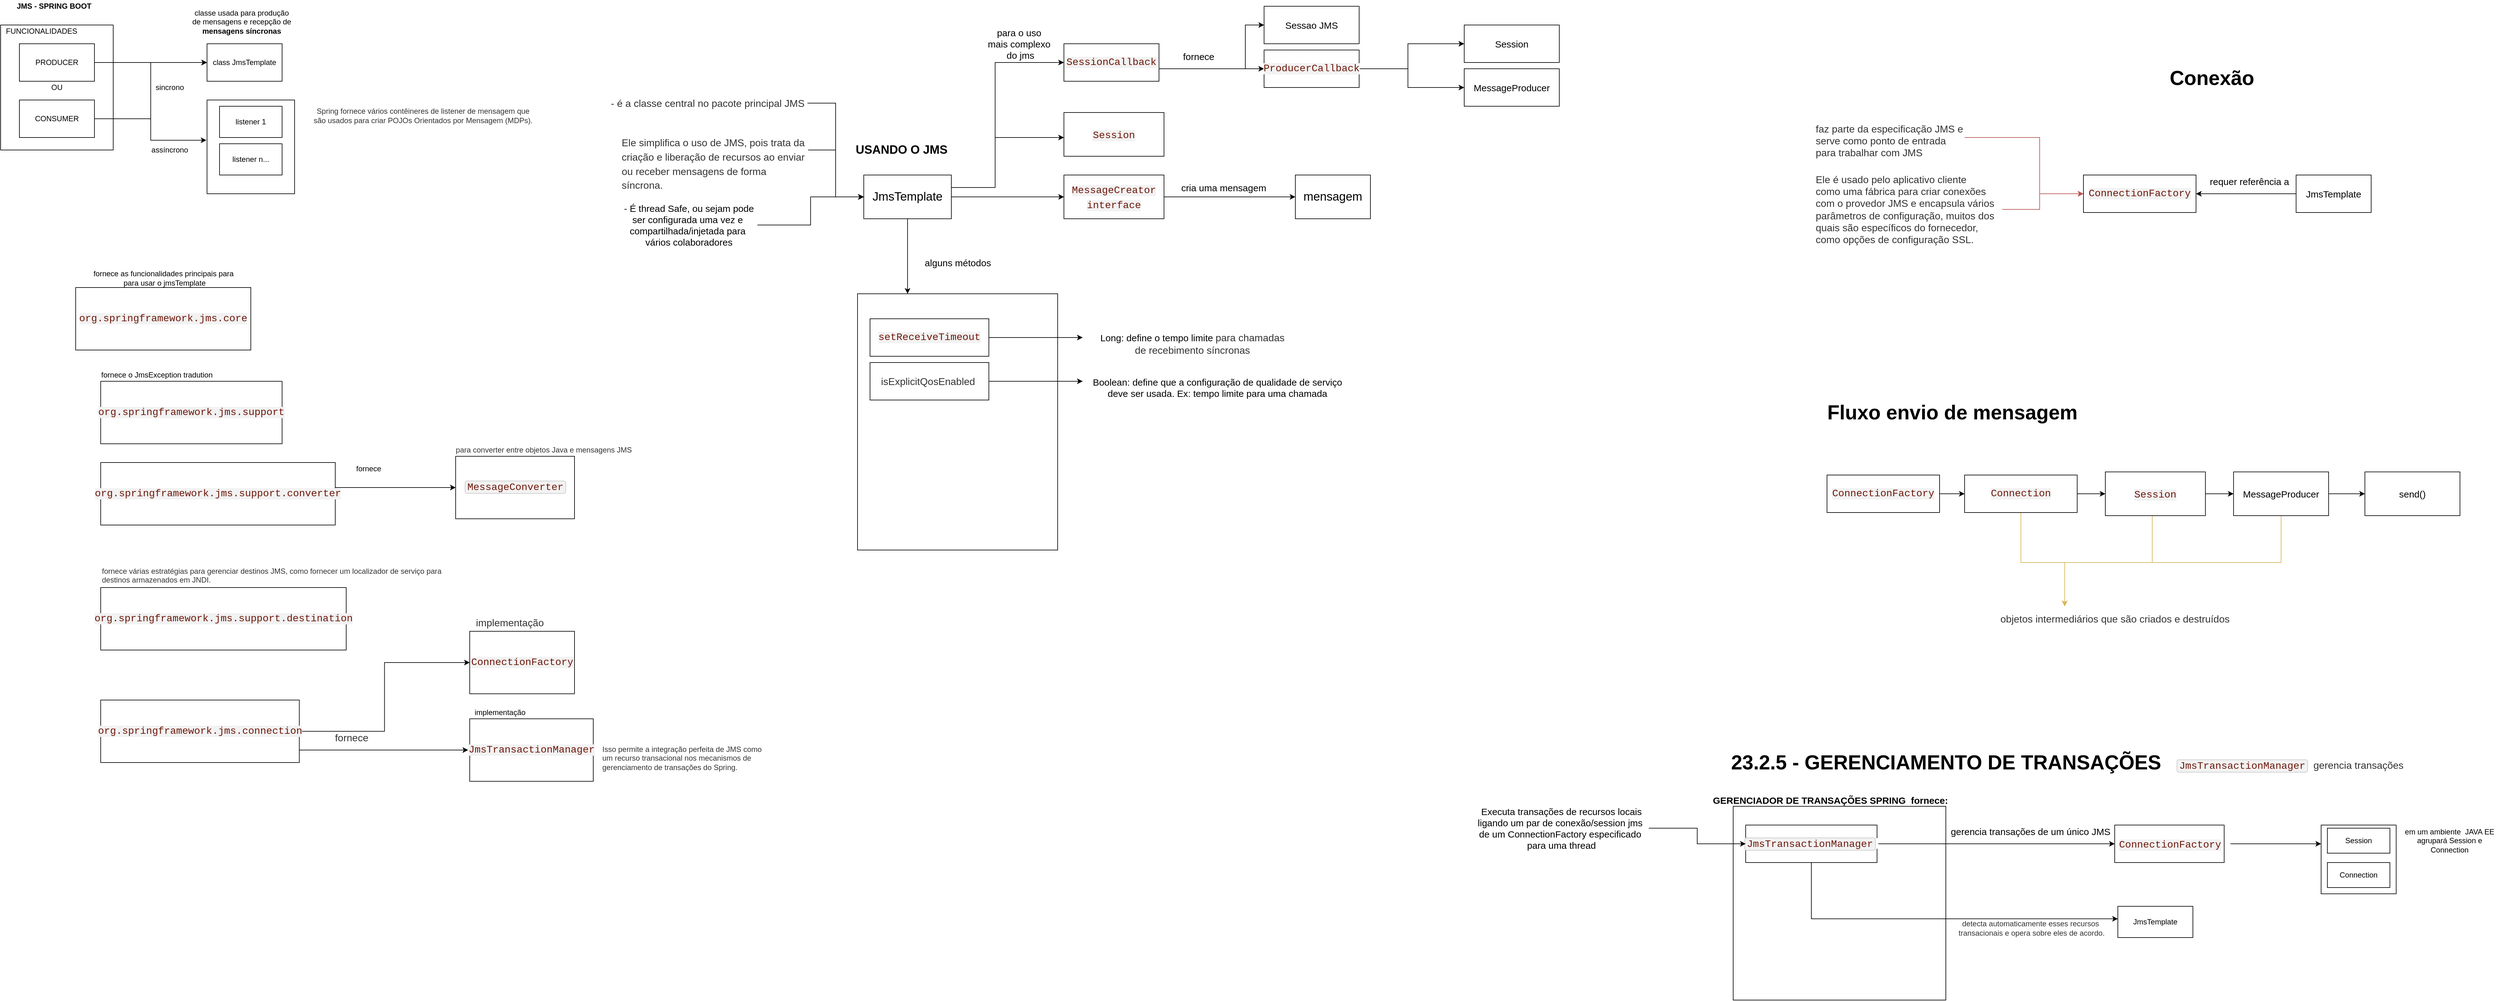 <mxfile version="14.9.3" type="google"><diagram id="d46RaBO5WJgE4oz_n4yq" name="Page-1"><mxGraphModel dx="1240" dy="657" grid="1" gridSize="10" guides="1" tooltips="1" connect="1" arrows="1" fold="1" page="1" pageScale="1" pageWidth="827" pageHeight="1169" math="0" shadow="0"><root><mxCell id="0"/><mxCell id="1" parent="0"/><mxCell id="IF6dj9OM4kHiJC1N4fz7-4" value="OU" style="rounded=0;whiteSpace=wrap;html=1;" parent="1" vertex="1"><mxGeometry x="100" y="130" width="180" height="200" as="geometry"/></mxCell><mxCell id="IF6dj9OM4kHiJC1N4fz7-9" style="edgeStyle=orthogonalEdgeStyle;rounded=0;orthogonalLoop=1;jettySize=auto;html=1;entryX=0;entryY=0.5;entryDx=0;entryDy=0;" parent="1" source="IF6dj9OM4kHiJC1N4fz7-1" target="IF6dj9OM4kHiJC1N4fz7-8" edge="1"><mxGeometry relative="1" as="geometry"><mxPoint x="350" y="190" as="targetPoint"/></mxGeometry></mxCell><mxCell id="IF6dj9OM4kHiJC1N4fz7-1" value="PRODUCER" style="rounded=0;whiteSpace=wrap;html=1;" parent="1" vertex="1"><mxGeometry x="130" y="160" width="120" height="60" as="geometry"/></mxCell><mxCell id="IF6dj9OM4kHiJC1N4fz7-2" value="JMS - SPRING BOOT" style="text;html=1;align=center;verticalAlign=middle;resizable=0;points=[];autosize=1;strokeColor=none;fontStyle=1" parent="1" vertex="1"><mxGeometry x="120" y="90" width="130" height="20" as="geometry"/></mxCell><mxCell id="IF6dj9OM4kHiJC1N4fz7-11" style="edgeStyle=orthogonalEdgeStyle;rounded=0;orthogonalLoop=1;jettySize=auto;html=1;" parent="1" source="IF6dj9OM4kHiJC1N4fz7-3" target="IF6dj9OM4kHiJC1N4fz7-8" edge="1"><mxGeometry relative="1" as="geometry"><Array as="points"><mxPoint x="340" y="280"/><mxPoint x="340" y="190"/></Array></mxGeometry></mxCell><mxCell id="IF6dj9OM4kHiJC1N4fz7-13" style="edgeStyle=orthogonalEdgeStyle;rounded=0;orthogonalLoop=1;jettySize=auto;html=1;entryX=-0.007;entryY=0.429;entryDx=0;entryDy=0;entryPerimeter=0;" parent="1" source="IF6dj9OM4kHiJC1N4fz7-3" target="IF6dj9OM4kHiJC1N4fz7-15" edge="1"><mxGeometry relative="1" as="geometry"><mxPoint x="460" y="310" as="targetPoint"/></mxGeometry></mxCell><mxCell id="IF6dj9OM4kHiJC1N4fz7-3" value="CONSUMER" style="rounded=0;whiteSpace=wrap;html=1;" parent="1" vertex="1"><mxGeometry x="130" y="250" width="120" height="60" as="geometry"/></mxCell><mxCell id="IF6dj9OM4kHiJC1N4fz7-5" value="FUNCIONALIDADES" style="text;html=1;align=center;verticalAlign=middle;resizable=0;points=[];autosize=1;strokeColor=none;" parent="1" vertex="1"><mxGeometry x="100" y="130" width="130" height="20" as="geometry"/></mxCell><mxCell id="IF6dj9OM4kHiJC1N4fz7-8" value="class JmsTemplate" style="rounded=0;whiteSpace=wrap;html=1;" parent="1" vertex="1"><mxGeometry x="430" y="160" width="120" height="60" as="geometry"/></mxCell><mxCell id="IF6dj9OM4kHiJC1N4fz7-10" value="classe usada para produção&lt;br&gt;de mensagens e recepção de&lt;br&gt;&lt;b&gt;mensagens síncronas&lt;/b&gt;" style="text;html=1;align=center;verticalAlign=middle;resizable=0;points=[];autosize=1;strokeColor=none;" parent="1" vertex="1"><mxGeometry x="400" y="100" width="170" height="50" as="geometry"/></mxCell><mxCell id="IF6dj9OM4kHiJC1N4fz7-12" value="sincrono" style="text;html=1;align=center;verticalAlign=middle;resizable=0;points=[];autosize=1;strokeColor=none;" parent="1" vertex="1"><mxGeometry x="340" y="220" width="60" height="20" as="geometry"/></mxCell><mxCell id="IF6dj9OM4kHiJC1N4fz7-14" value="assíncrono" style="text;html=1;align=center;verticalAlign=middle;resizable=0;points=[];autosize=1;strokeColor=none;" parent="1" vertex="1"><mxGeometry x="335" y="320" width="70" height="20" as="geometry"/></mxCell><mxCell id="IF6dj9OM4kHiJC1N4fz7-15" value="" style="rounded=0;whiteSpace=wrap;html=1;" parent="1" vertex="1"><mxGeometry x="430" y="250" width="140" height="150" as="geometry"/></mxCell><mxCell id="IF6dj9OM4kHiJC1N4fz7-16" value="&lt;span style=&quot;color: rgb(51 , 51 , 51) ; font-family: &amp;#34;helvetica&amp;#34; , &amp;#34;arial&amp;#34; , &amp;#34;freesans&amp;#34; , &amp;#34;clean&amp;#34; , sans-serif ; text-align: left ; background-color: rgb(255 , 255 , 255)&quot;&gt;&lt;font style=&quot;font-size: 12px&quot;&gt;Spring fornece vários contêineres de listener de mensagem que &lt;br&gt;são usados ​​para criar POJOs Orientados por Mensagem (MDPs).&lt;/font&gt;&lt;/span&gt;" style="text;html=1;align=center;verticalAlign=middle;resizable=0;points=[];autosize=1;strokeColor=none;" parent="1" vertex="1"><mxGeometry x="590" y="260" width="370" height="30" as="geometry"/></mxCell><mxCell id="IF6dj9OM4kHiJC1N4fz7-17" value="listener 1" style="rounded=0;whiteSpace=wrap;html=1;" parent="1" vertex="1"><mxGeometry x="450" y="260" width="100" height="50" as="geometry"/></mxCell><mxCell id="IF6dj9OM4kHiJC1N4fz7-18" value="listener n..." style="rounded=0;whiteSpace=wrap;html=1;" parent="1" vertex="1"><mxGeometry x="450" y="320" width="100" height="50" as="geometry"/></mxCell><mxCell id="IF6dj9OM4kHiJC1N4fz7-19" value="&lt;span style=&quot;color: rgb(109 , 24 , 11) ; font-family: &amp;#34;consolas&amp;#34; , &amp;#34;liberation mono&amp;#34; , &amp;#34;courier&amp;#34; , monospace ; font-size: 16px ; text-align: left ; background-color: rgb(242 , 242 , 242)&quot;&gt;org.springframework.jms.core&lt;/span&gt;" style="rounded=0;whiteSpace=wrap;html=1;" parent="1" vertex="1"><mxGeometry x="220" y="550" width="280" height="100" as="geometry"/></mxCell><mxCell id="IF6dj9OM4kHiJC1N4fz7-20" value="fornece as funcionalidades principais para&lt;br&gt;&amp;nbsp;para usar o jmsTemplate" style="text;html=1;align=center;verticalAlign=middle;resizable=0;points=[];autosize=1;strokeColor=none;" parent="1" vertex="1"><mxGeometry x="240" y="520" width="240" height="30" as="geometry"/></mxCell><mxCell id="IF6dj9OM4kHiJC1N4fz7-24" value="&lt;span style=&quot;color: rgb(109 , 24 , 11) ; font-family: &amp;#34;consolas&amp;#34; , &amp;#34;liberation mono&amp;#34; , &amp;#34;courier&amp;#34; , monospace ; font-size: 16px ; text-align: left ; background-color: rgb(242 , 242 , 242)&quot;&gt;org.springframework.jms.support&lt;/span&gt;" style="rounded=0;whiteSpace=wrap;html=1;" parent="1" vertex="1"><mxGeometry x="260" y="700" width="290" height="100" as="geometry"/></mxCell><mxCell id="IF6dj9OM4kHiJC1N4fz7-26" value="fornece o JmsException tradution" style="text;html=1;align=right;verticalAlign=middle;resizable=0;points=[];autosize=1;strokeColor=none;" parent="1" vertex="1"><mxGeometry x="250" y="680" width="190" height="20" as="geometry"/></mxCell><mxCell id="IF6dj9OM4kHiJC1N4fz7-29" style="edgeStyle=orthogonalEdgeStyle;rounded=0;orthogonalLoop=1;jettySize=auto;html=1;" parent="1" source="IF6dj9OM4kHiJC1N4fz7-28" edge="1"><mxGeometry relative="1" as="geometry"><mxPoint x="827.5" y="870" as="targetPoint"/><Array as="points"><mxPoint x="817.5" y="870"/></Array></mxGeometry></mxCell><mxCell id="IF6dj9OM4kHiJC1N4fz7-28" value="&lt;span style=&quot;color: rgb(109 , 24 , 11) ; font-family: &amp;#34;consolas&amp;#34; , &amp;#34;liberation mono&amp;#34; , &amp;#34;courier&amp;#34; , monospace ; font-size: 16px ; text-align: left ; background-color: rgb(242 , 242 , 242)&quot;&gt;org.springframework.jms.support.converter&lt;/span&gt;" style="rounded=0;whiteSpace=wrap;html=1;" parent="1" vertex="1"><mxGeometry x="260" y="830" width="375" height="100" as="geometry"/></mxCell><mxCell id="IF6dj9OM4kHiJC1N4fz7-30" value="fornece" style="text;html=1;align=center;verticalAlign=middle;resizable=0;points=[];autosize=1;strokeColor=none;" parent="1" vertex="1"><mxGeometry x="657.5" y="830" width="60" height="20" as="geometry"/></mxCell><mxCell id="IF6dj9OM4kHiJC1N4fz7-31" value="&lt;code class=&quot;interfacename&quot; style=&quot;font-size: medium ; font-family: &amp;#34;consolas&amp;#34; , &amp;#34;liberation mono&amp;#34; , &amp;#34;courier&amp;#34; , monospace ; color: rgb(109 , 24 , 11) ; background-color: rgb(242 , 242 , 242) ; border: 1px solid rgb(204 , 204 , 204) ; border-radius: 4px ; padding: 1px 3px 0px ; text-shadow: none ; text-align: left&quot;&gt;MessageConverter&lt;/code&gt;" style="rounded=0;whiteSpace=wrap;html=1;" parent="1" vertex="1"><mxGeometry x="827.5" y="820" width="190" height="100" as="geometry"/></mxCell><mxCell id="IF6dj9OM4kHiJC1N4fz7-32" value="&lt;span style=&quot;color: rgb(51 , 51 , 51) ; font-family: &amp;#34;helvetica&amp;#34; , &amp;#34;arial&amp;#34; , &amp;#34;freesans&amp;#34; , &amp;#34;clean&amp;#34; , sans-serif ; text-align: left ; background-color: rgb(255 , 255 , 255)&quot;&gt;&lt;font style=&quot;font-size: 12px&quot;&gt;para converter entre objetos Java e mensagens JMS&lt;/font&gt;&lt;/span&gt;" style="text;html=1;align=center;verticalAlign=middle;resizable=0;points=[];autosize=1;strokeColor=none;" parent="1" vertex="1"><mxGeometry x="817.5" y="800" width="300" height="20" as="geometry"/></mxCell><mxCell id="IF6dj9OM4kHiJC1N4fz7-33" value="&lt;span style=&quot;color: rgb(109 , 24 , 11) ; font-family: &amp;#34;consolas&amp;#34; , &amp;#34;liberation mono&amp;#34; , &amp;#34;courier&amp;#34; , monospace ; font-size: 16px ; text-align: left ; background-color: rgb(242 , 242 , 242)&quot;&gt;org.springframework.jms.support.destination&lt;/span&gt;" style="rounded=0;whiteSpace=wrap;html=1;" parent="1" vertex="1"><mxGeometry x="260" y="1030" width="392.5" height="100" as="geometry"/></mxCell><mxCell id="IF6dj9OM4kHiJC1N4fz7-34" value="&lt;span style=&quot;color: rgb(51, 51, 51); font-family: helvetica, arial, freesans, clean, sans-serif; font-size: 12px; font-style: normal; font-weight: 400; letter-spacing: normal; text-align: left; text-indent: 0px; text-transform: none; word-spacing: 0px; background-color: rgb(255, 255, 255); display: inline; float: none;&quot;&gt;fornece várias estratégias para gerenciar destinos JMS, como fornecer um localizador de serviço para destinos armazenados em JNDI.&lt;/span&gt;" style="text;whiteSpace=wrap;html=1;fontSize=12;" parent="1" vertex="1"><mxGeometry x="260" y="990" width="550" height="50" as="geometry"/></mxCell><mxCell id="IF6dj9OM4kHiJC1N4fz7-37" style="edgeStyle=orthogonalEdgeStyle;rounded=0;orthogonalLoop=1;jettySize=auto;html=1;fontSize=12;entryX=0;entryY=0.5;entryDx=0;entryDy=0;" parent="1" source="IF6dj9OM4kHiJC1N4fz7-36" target="IF6dj9OM4kHiJC1N4fz7-38" edge="1"><mxGeometry relative="1" as="geometry"><mxPoint x="727.5" y="1260" as="targetPoint"/></mxGeometry></mxCell><mxCell id="IF6dj9OM4kHiJC1N4fz7-41" style="edgeStyle=orthogonalEdgeStyle;rounded=0;orthogonalLoop=1;jettySize=auto;html=1;fontSize=12;" parent="1" source="IF6dj9OM4kHiJC1N4fz7-36" edge="1"><mxGeometry relative="1" as="geometry"><mxPoint x="847.5" y="1290" as="targetPoint"/><Array as="points"><mxPoint x="817.5" y="1290"/></Array></mxGeometry></mxCell><mxCell id="IF6dj9OM4kHiJC1N4fz7-36" value="&lt;span style=&quot;color: rgb(109 , 24 , 11) ; font-family: &amp;#34;consolas&amp;#34; , &amp;#34;liberation mono&amp;#34; , &amp;#34;courier&amp;#34; , monospace ; font-size: 16px ; text-align: left ; background-color: rgb(242 , 242 , 242)&quot;&gt;org.springframework.jms.connection&lt;/span&gt;" style="rounded=0;whiteSpace=wrap;html=1;" parent="1" vertex="1"><mxGeometry x="260" y="1210" width="317.5" height="100" as="geometry"/></mxCell><mxCell id="IF6dj9OM4kHiJC1N4fz7-38" value="&lt;span style=&quot;color: rgb(109 , 24 , 11) ; font-family: &amp;#34;consolas&amp;#34; , &amp;#34;liberation mono&amp;#34; , &amp;#34;courier&amp;#34; , monospace ; font-size: 16px ; text-align: left ; background-color: rgb(242 , 242 , 242)&quot;&gt;ConnectionFactory&lt;/span&gt;" style="rounded=0;whiteSpace=wrap;html=1;" parent="1" vertex="1"><mxGeometry x="850" y="1100" width="167.5" height="100" as="geometry"/></mxCell><mxCell id="IF6dj9OM4kHiJC1N4fz7-39" value="&lt;span style=&quot;color: rgb(51 , 51 , 51) ; font-family: &amp;#34;helvetica&amp;#34; , &amp;#34;arial&amp;#34; , &amp;#34;freesans&amp;#34; , &amp;#34;clean&amp;#34; , sans-serif ; font-size: medium ; text-align: left ; background-color: rgb(255 , 255 , 255)&quot;&gt;fornece&amp;nbsp;&lt;/span&gt;" style="text;html=1;align=center;verticalAlign=middle;resizable=0;points=[];autosize=1;strokeColor=none;fontSize=12;" parent="1" vertex="1"><mxGeometry x="627.5" y="1260" width="70" height="20" as="geometry"/></mxCell><mxCell id="IF6dj9OM4kHiJC1N4fz7-40" value="&lt;span style=&quot;color: rgb(51, 51, 51); font-family: helvetica, arial, freesans, clean, sans-serif; font-size: medium; font-style: normal; font-weight: 400; letter-spacing: normal; text-align: left; text-indent: 0px; text-transform: none; word-spacing: 0px; background-color: rgb(255, 255, 255); display: inline; float: none;&quot;&gt;implementação&amp;nbsp;&lt;/span&gt;" style="text;whiteSpace=wrap;html=1;fontSize=12;" parent="1" vertex="1"><mxGeometry x="857.5" y="1070" width="140" height="30" as="geometry"/></mxCell><mxCell id="IF6dj9OM4kHiJC1N4fz7-42" value="&lt;span style=&quot;color: rgb(109 , 24 , 11) ; font-family: &amp;#34;consolas&amp;#34; , &amp;#34;liberation mono&amp;#34; , &amp;#34;courier&amp;#34; , monospace ; font-size: 16px ; text-align: left ; background-color: rgb(242 , 242 , 242)&quot;&gt;JmsTransactionManager&lt;/span&gt;" style="rounded=0;whiteSpace=wrap;html=1;" parent="1" vertex="1"><mxGeometry x="850" y="1240" width="197.5" height="100" as="geometry"/></mxCell><mxCell id="IF6dj9OM4kHiJC1N4fz7-43" value="implementação" style="text;html=1;align=center;verticalAlign=middle;resizable=0;points=[];autosize=1;strokeColor=none;fontSize=12;" parent="1" vertex="1"><mxGeometry x="847.5" y="1220" width="100" height="20" as="geometry"/></mxCell><mxCell id="IF6dj9OM4kHiJC1N4fz7-44" value="&lt;span style=&quot;color: rgb(51 , 51 , 51) ; font-family: &amp;#34;helvetica&amp;#34; , &amp;#34;arial&amp;#34; , &amp;#34;freesans&amp;#34; , &amp;#34;clean&amp;#34; , sans-serif ; font-size: 12px ; font-style: normal ; font-weight: 400 ; letter-spacing: normal ; text-align: left ; text-indent: 0px ; text-transform: none ; word-spacing: 0px ; background-color: rgb(255 , 255 , 255) ; display: inline ; float: none&quot;&gt;Isso permite a integração perfeita de JMS como &lt;br&gt;um recurso transacional nos mecanismos de &lt;br&gt;gerenciamento de transações do Spring.&lt;/span&gt;" style="text;whiteSpace=wrap;html=1;fontSize=12;" parent="1" vertex="1"><mxGeometry x="1060" y="1275" width="550" height="50" as="geometry"/></mxCell><mxCell id="IF6dj9OM4kHiJC1N4fz7-45" value="&lt;b style=&quot;font-size: 19px;&quot;&gt;USANDO O JMS&lt;/b&gt;" style="text;html=1;align=center;verticalAlign=middle;resizable=0;points=[];autosize=1;strokeColor=none;fontSize=19;" parent="1" vertex="1"><mxGeometry x="1460" y="315" width="160" height="30" as="geometry"/></mxCell><mxCell id="IF6dj9OM4kHiJC1N4fz7-49" style="edgeStyle=orthogonalEdgeStyle;rounded=0;orthogonalLoop=1;jettySize=auto;html=1;fontSize=19;" parent="1" source="IF6dj9OM4kHiJC1N4fz7-46" target="IF6dj9OM4kHiJC1N4fz7-50" edge="1"><mxGeometry relative="1" as="geometry"><mxPoint x="1770" y="405" as="targetPoint"/></mxGeometry></mxCell><mxCell id="IF6dj9OM4kHiJC1N4fz7-53" style="edgeStyle=orthogonalEdgeStyle;rounded=0;orthogonalLoop=1;jettySize=auto;html=1;fontSize=19;" parent="1" source="IF6dj9OM4kHiJC1N4fz7-46" target="IF6dj9OM4kHiJC1N4fz7-58" edge="1"><mxGeometry relative="1" as="geometry"><mxPoint x="1780" y="330" as="targetPoint"/><Array as="points"><mxPoint x="1690" y="390"/><mxPoint x="1690" y="310"/></Array></mxGeometry></mxCell><mxCell id="IF6dj9OM4kHiJC1N4fz7-59" style="edgeStyle=orthogonalEdgeStyle;rounded=0;orthogonalLoop=1;jettySize=auto;html=1;fontSize=15;" parent="1" source="IF6dj9OM4kHiJC1N4fz7-46" target="IF6dj9OM4kHiJC1N4fz7-63" edge="1"><mxGeometry relative="1" as="geometry"><mxPoint x="1810" y="155" as="targetPoint"/><Array as="points"><mxPoint x="1690" y="390"/><mxPoint x="1690" y="190"/></Array></mxGeometry></mxCell><mxCell id="IF6dj9OM4kHiJC1N4fz7-76" style="edgeStyle=orthogonalEdgeStyle;rounded=0;orthogonalLoop=1;jettySize=auto;html=1;fontSize=15;" parent="1" source="IF6dj9OM4kHiJC1N4fz7-46" edge="1"><mxGeometry relative="1" as="geometry"><mxPoint x="1550" y="560" as="targetPoint"/></mxGeometry></mxCell><mxCell id="IF6dj9OM4kHiJC1N4fz7-46" value="JmsTemplate" style="rounded=0;whiteSpace=wrap;html=1;fontSize=19;align=center;" parent="1" vertex="1"><mxGeometry x="1480" y="370" width="140" height="70" as="geometry"/></mxCell><mxCell id="IF6dj9OM4kHiJC1N4fz7-89" style="edgeStyle=orthogonalEdgeStyle;rounded=0;orthogonalLoop=1;jettySize=auto;html=1;entryX=0;entryY=0.5;entryDx=0;entryDy=0;fontSize=15;" parent="1" source="IF6dj9OM4kHiJC1N4fz7-47" target="IF6dj9OM4kHiJC1N4fz7-46" edge="1"><mxGeometry relative="1" as="geometry"/></mxCell><mxCell id="IF6dj9OM4kHiJC1N4fz7-47" value="&lt;span style=&quot;color: rgb(51 , 51 , 51) ; font-family: &amp;#34;helvetica&amp;#34; , &amp;#34;arial&amp;#34; , &amp;#34;freesans&amp;#34; , &amp;#34;clean&amp;#34; , sans-serif ; font-size: medium ; text-align: left ; background-color: rgb(255 , 255 , 255)&quot;&gt;- é a classe central no pacote principal JMS&lt;/span&gt;" style="text;html=1;align=center;verticalAlign=middle;resizable=0;points=[];autosize=1;strokeColor=none;fontSize=19;" parent="1" vertex="1"><mxGeometry x="1070" y="240" width="320" height="30" as="geometry"/></mxCell><mxCell id="IF6dj9OM4kHiJC1N4fz7-88" style="edgeStyle=orthogonalEdgeStyle;rounded=0;orthogonalLoop=1;jettySize=auto;html=1;fontSize=15;" parent="1" source="IF6dj9OM4kHiJC1N4fz7-48" edge="1"><mxGeometry relative="1" as="geometry"><mxPoint x="1480" y="405" as="targetPoint"/><Array as="points"><mxPoint x="1435" y="330"/><mxPoint x="1435" y="405"/><mxPoint x="1480" y="405"/></Array></mxGeometry></mxCell><mxCell id="IF6dj9OM4kHiJC1N4fz7-48" value="&lt;span style=&quot;color: rgb(51 , 51 , 51) ; font-family: &amp;#34;helvetica&amp;#34; , &amp;#34;arial&amp;#34; , &amp;#34;freesans&amp;#34; , &amp;#34;clean&amp;#34; , sans-serif ; font-size: medium ; font-style: normal ; font-weight: 400 ; letter-spacing: normal ; text-align: left ; text-indent: 0px ; text-transform: none ; word-spacing: 0px ; background-color: rgb(255 , 255 , 255) ; display: inline ; float: none&quot;&gt;Ele simplifica o uso de JMS, pois trata da &lt;br&gt;criação e liberação de recursos ao enviar &lt;br&gt;ou receber mensagens de forma síncrona.&lt;/span&gt;" style="text;whiteSpace=wrap;html=1;fontSize=19;" parent="1" vertex="1"><mxGeometry x="1091" y="300" width="300" height="60" as="geometry"/></mxCell><mxCell id="IF6dj9OM4kHiJC1N4fz7-51" style="edgeStyle=orthogonalEdgeStyle;rounded=0;orthogonalLoop=1;jettySize=auto;html=1;fontSize=19;" parent="1" source="IF6dj9OM4kHiJC1N4fz7-50" edge="1"><mxGeometry relative="1" as="geometry"><mxPoint x="2170" y="405" as="targetPoint"/></mxGeometry></mxCell><mxCell id="IF6dj9OM4kHiJC1N4fz7-50" value="&lt;span style=&quot;color: rgb(109 , 24 , 11) ; font-family: &amp;#34;consolas&amp;#34; , &amp;#34;liberation mono&amp;#34; , &amp;#34;courier&amp;#34; , monospace ; font-size: 16px ; text-align: left ; background-color: rgb(242 , 242 , 242)&quot;&gt;MessageCreator interface&lt;/span&gt;" style="rounded=0;whiteSpace=wrap;html=1;fontSize=19;align=center;" parent="1" vertex="1"><mxGeometry x="1800" y="370" width="160" height="70" as="geometry"/></mxCell><mxCell id="IF6dj9OM4kHiJC1N4fz7-55" value="cria uma mensagem" style="text;html=1;align=center;verticalAlign=middle;resizable=0;points=[];autosize=1;strokeColor=none;fontSize=15;" parent="1" vertex="1"><mxGeometry x="1980" y="380" width="150" height="20" as="geometry"/></mxCell><mxCell id="IF6dj9OM4kHiJC1N4fz7-56" value="mensagem" style="rounded=0;whiteSpace=wrap;html=1;fontSize=19;align=center;" parent="1" vertex="1"><mxGeometry x="2170" y="370" width="120" height="70" as="geometry"/></mxCell><mxCell id="IF6dj9OM4kHiJC1N4fz7-58" value="&lt;span style=&quot;color: rgb(109 , 24 , 11) ; font-family: &amp;#34;consolas&amp;#34; , &amp;#34;liberation mono&amp;#34; , &amp;#34;courier&amp;#34; , monospace ; font-size: 16px ; text-align: left ; background-color: rgb(242 , 242 , 242)&quot;&gt;Session&lt;/span&gt;" style="rounded=0;whiteSpace=wrap;html=1;fontSize=19;align=center;" parent="1" vertex="1"><mxGeometry x="1800" y="270" width="160" height="70" as="geometry"/></mxCell><mxCell id="IF6dj9OM4kHiJC1N4fz7-65" style="edgeStyle=orthogonalEdgeStyle;rounded=0;orthogonalLoop=1;jettySize=auto;html=1;fontSize=15;" parent="1" source="IF6dj9OM4kHiJC1N4fz7-63" edge="1"><mxGeometry relative="1" as="geometry"><mxPoint x="2120" y="130" as="targetPoint"/><Array as="points"><mxPoint x="2090" y="200"/><mxPoint x="2090" y="130"/></Array></mxGeometry></mxCell><mxCell id="IF6dj9OM4kHiJC1N4fz7-68" style="edgeStyle=orthogonalEdgeStyle;rounded=0;orthogonalLoop=1;jettySize=auto;html=1;fontSize=15;entryX=0;entryY=0.5;entryDx=0;entryDy=0;" parent="1" source="IF6dj9OM4kHiJC1N4fz7-63" target="IF6dj9OM4kHiJC1N4fz7-69" edge="1"><mxGeometry relative="1" as="geometry"><mxPoint x="2110" y="200" as="targetPoint"/><Array as="points"><mxPoint x="1980" y="200"/><mxPoint x="1980" y="200"/></Array></mxGeometry></mxCell><mxCell id="IF6dj9OM4kHiJC1N4fz7-63" value="&lt;span style=&quot;color: rgb(109 , 24 , 11) ; font-family: &amp;#34;consolas&amp;#34; , &amp;#34;liberation mono&amp;#34; , &amp;#34;courier&amp;#34; , monospace ; font-size: 16px ; text-align: left ; background-color: rgb(242 , 242 , 242)&quot;&gt;SessionCallback&lt;/span&gt;" style="rounded=0;whiteSpace=wrap;html=1;fontSize=15;align=center;" parent="1" vertex="1"><mxGeometry x="1800" y="160" width="152" height="60" as="geometry"/></mxCell><mxCell id="IF6dj9OM4kHiJC1N4fz7-64" value="para o uso&amp;nbsp;&lt;br&gt;mais complexo&amp;nbsp;&lt;br&gt;do jms" style="text;html=1;align=center;verticalAlign=middle;resizable=0;points=[];autosize=1;strokeColor=none;fontSize=15;" parent="1" vertex="1"><mxGeometry x="1670" y="130" width="120" height="60" as="geometry"/></mxCell><mxCell id="IF6dj9OM4kHiJC1N4fz7-66" value="fornece" style="text;html=1;align=center;verticalAlign=middle;resizable=0;points=[];autosize=1;strokeColor=none;fontSize=15;" parent="1" vertex="1"><mxGeometry x="1980" y="170" width="70" height="20" as="geometry"/></mxCell><mxCell id="IF6dj9OM4kHiJC1N4fz7-67" value="Sessao JMS" style="rounded=0;whiteSpace=wrap;html=1;fontSize=15;align=center;" parent="1" vertex="1"><mxGeometry x="2120" y="100" width="152" height="60" as="geometry"/></mxCell><mxCell id="IF6dj9OM4kHiJC1N4fz7-71" style="edgeStyle=orthogonalEdgeStyle;rounded=0;orthogonalLoop=1;jettySize=auto;html=1;fontSize=15;" parent="1" source="IF6dj9OM4kHiJC1N4fz7-69" target="IF6dj9OM4kHiJC1N4fz7-73" edge="1"><mxGeometry relative="1" as="geometry"><mxPoint x="2390" y="170" as="targetPoint"/><Array as="points"><mxPoint x="2350" y="200"/><mxPoint x="2350" y="160"/></Array></mxGeometry></mxCell><mxCell id="IF6dj9OM4kHiJC1N4fz7-72" style="edgeStyle=orthogonalEdgeStyle;rounded=0;orthogonalLoop=1;jettySize=auto;html=1;fontSize=15;" parent="1" source="IF6dj9OM4kHiJC1N4fz7-69" target="IF6dj9OM4kHiJC1N4fz7-74" edge="1"><mxGeometry relative="1" as="geometry"><mxPoint x="2390" y="220" as="targetPoint"/><Array as="points"><mxPoint x="2350" y="200"/><mxPoint x="2350" y="230"/></Array></mxGeometry></mxCell><mxCell id="IF6dj9OM4kHiJC1N4fz7-69" value="&lt;span style=&quot;color: rgb(109 , 24 , 11) ; font-family: &amp;#34;consolas&amp;#34; , &amp;#34;liberation mono&amp;#34; , &amp;#34;courier&amp;#34; , monospace ; font-size: 16px ; text-align: left ; background-color: rgb(242 , 242 , 242)&quot;&gt;ProducerCallback&lt;/span&gt;" style="rounded=0;whiteSpace=wrap;html=1;fontSize=15;align=center;" parent="1" vertex="1"><mxGeometry x="2120" y="170" width="152" height="60" as="geometry"/></mxCell><mxCell id="IF6dj9OM4kHiJC1N4fz7-73" value="Session" style="rounded=0;whiteSpace=wrap;html=1;fontSize=15;align=center;" parent="1" vertex="1"><mxGeometry x="2440" y="130" width="152" height="60" as="geometry"/></mxCell><mxCell id="IF6dj9OM4kHiJC1N4fz7-74" value="MessageProducer" style="rounded=0;whiteSpace=wrap;html=1;fontSize=15;align=center;" parent="1" vertex="1"><mxGeometry x="2440" y="200" width="152" height="60" as="geometry"/></mxCell><mxCell id="IF6dj9OM4kHiJC1N4fz7-77" value="alguns métodos" style="text;html=1;align=center;verticalAlign=middle;resizable=0;points=[];autosize=1;strokeColor=none;fontSize=15;" parent="1" vertex="1"><mxGeometry x="1570" y="500" width="120" height="20" as="geometry"/></mxCell><mxCell id="IF6dj9OM4kHiJC1N4fz7-78" value="" style="rounded=0;whiteSpace=wrap;html=1;fontSize=19;align=center;" parent="1" vertex="1"><mxGeometry x="1470" y="560" width="320" height="410" as="geometry"/></mxCell><mxCell id="IF6dj9OM4kHiJC1N4fz7-80" style="edgeStyle=orthogonalEdgeStyle;rounded=0;orthogonalLoop=1;jettySize=auto;html=1;fontSize=15;" parent="1" source="IF6dj9OM4kHiJC1N4fz7-79" edge="1"><mxGeometry relative="1" as="geometry"><mxPoint x="1830" y="630" as="targetPoint"/></mxGeometry></mxCell><mxCell id="IF6dj9OM4kHiJC1N4fz7-79" value="&lt;span style=&quot;color: rgb(109 , 24 , 11) ; font-family: &amp;#34;consolas&amp;#34; , &amp;#34;liberation mono&amp;#34; , &amp;#34;courier&amp;#34; , monospace ; font-size: 16px ; text-align: left ; background-color: rgb(242 , 242 , 242)&quot;&gt;setReceiveTimeout&lt;/span&gt;" style="rounded=0;whiteSpace=wrap;html=1;fontSize=15;align=center;" parent="1" vertex="1"><mxGeometry x="1490" y="600" width="190" height="60" as="geometry"/></mxCell><mxCell id="IF6dj9OM4kHiJC1N4fz7-81" value="Long: define o tempo limite&amp;nbsp;&lt;span style=&quot;color: rgb(51 , 51 , 51) ; font-family: &amp;#34;helvetica&amp;#34; , &amp;#34;arial&amp;#34; , &amp;#34;freesans&amp;#34; , &amp;#34;clean&amp;#34; , sans-serif ; font-size: medium ; text-align: left ; background-color: rgb(255 , 255 , 255)&quot;&gt;para chamadas &lt;br&gt;de recebimento síncronas&lt;/span&gt;" style="text;html=1;align=center;verticalAlign=middle;resizable=0;points=[];autosize=1;strokeColor=none;fontSize=15;" parent="1" vertex="1"><mxGeometry x="1850" y="620" width="310" height="40" as="geometry"/></mxCell><mxCell id="IF6dj9OM4kHiJC1N4fz7-84" style="edgeStyle=orthogonalEdgeStyle;rounded=0;orthogonalLoop=1;jettySize=auto;html=1;fontSize=15;" parent="1" source="IF6dj9OM4kHiJC1N4fz7-83" edge="1"><mxGeometry relative="1" as="geometry"><mxPoint x="1830" y="700" as="targetPoint"/></mxGeometry></mxCell><mxCell id="IF6dj9OM4kHiJC1N4fz7-83" value="&lt;span class=&quot;property&quot; style=&quot;color: rgb(51 , 51 , 51) ; font-family: &amp;#34;helvetica&amp;#34; , &amp;#34;arial&amp;#34; , &amp;#34;freesans&amp;#34; , &amp;#34;clean&amp;#34; , sans-serif ; font-size: medium ; text-align: left ; background-color: rgb(255 , 255 , 255)&quot;&gt;&lt;font style=&quot;vertical-align: inherit&quot;&gt;isExplicitQosEnabled&lt;/font&gt;&lt;/span&gt;&lt;font style=&quot;color: rgb(51 , 51 , 51) ; font-family: &amp;#34;helvetica&amp;#34; , &amp;#34;arial&amp;#34; , &amp;#34;freesans&amp;#34; , &amp;#34;clean&amp;#34; , sans-serif ; font-size: medium ; text-align: left ; background-color: rgb(255 , 255 , 255) ; vertical-align: inherit&quot;&gt;&lt;font style=&quot;vertical-align: inherit&quot;&gt;&amp;nbsp;&lt;/font&gt;&lt;/font&gt;" style="rounded=0;whiteSpace=wrap;html=1;fontSize=15;align=center;" parent="1" vertex="1"><mxGeometry x="1490" y="670" width="190" height="60" as="geometry"/></mxCell><mxCell id="IF6dj9OM4kHiJC1N4fz7-85" value="Boolean: define que a configuração de qualidade de serviço&lt;br&gt;deve ser usada. Ex: tempo limite para uma chamada" style="text;html=1;align=center;verticalAlign=middle;resizable=0;points=[];autosize=1;strokeColor=none;fontSize=15;" parent="1" vertex="1"><mxGeometry x="1840" y="690" width="410" height="40" as="geometry"/></mxCell><mxCell id="IF6dj9OM4kHiJC1N4fz7-87" style="edgeStyle=orthogonalEdgeStyle;rounded=0;orthogonalLoop=1;jettySize=auto;html=1;fontSize=15;" parent="1" source="IF6dj9OM4kHiJC1N4fz7-86" target="IF6dj9OM4kHiJC1N4fz7-46" edge="1"><mxGeometry relative="1" as="geometry"/></mxCell><mxCell id="IF6dj9OM4kHiJC1N4fz7-86" value="- É thread Safe, ou sejam pode&lt;br&gt;ser configurada uma vez e&amp;nbsp;&lt;br&gt;compartilhada/injetada para&amp;nbsp;&lt;br&gt;vários colaboradores" style="text;html=1;align=center;verticalAlign=middle;resizable=0;points=[];autosize=1;strokeColor=none;fontSize=15;" parent="1" vertex="1"><mxGeometry x="1090" y="410" width="220" height="80" as="geometry"/></mxCell><mxCell id="IF6dj9OM4kHiJC1N4fz7-92" style="edgeStyle=orthogonalEdgeStyle;rounded=0;orthogonalLoop=1;jettySize=auto;html=1;fontSize=15;" parent="1" source="IF6dj9OM4kHiJC1N4fz7-90" target="IF6dj9OM4kHiJC1N4fz7-93" edge="1"><mxGeometry relative="1" as="geometry"><mxPoint x="3670" y="400" as="targetPoint"/></mxGeometry></mxCell><mxCell id="IF6dj9OM4kHiJC1N4fz7-90" value="JmsTemplate" style="rounded=0;whiteSpace=wrap;html=1;fontSize=15;align=center;" parent="1" vertex="1"><mxGeometry x="3770" y="370" width="120" height="60" as="geometry"/></mxCell><mxCell id="IF6dj9OM4kHiJC1N4fz7-91" value="&lt;font size=&quot;1&quot;&gt;&lt;b style=&quot;font-size: 32px&quot;&gt;Conexão&lt;/b&gt;&lt;/font&gt;" style="text;html=1;align=center;verticalAlign=middle;resizable=0;points=[];autosize=1;strokeColor=none;fontSize=15;" parent="1" vertex="1"><mxGeometry x="3560" y="200" width="150" height="30" as="geometry"/></mxCell><mxCell id="IF6dj9OM4kHiJC1N4fz7-93" value="&lt;span style=&quot;color: rgb(109 , 24 , 11) ; font-family: &amp;#34;consolas&amp;#34; , &amp;#34;liberation mono&amp;#34; , &amp;#34;courier&amp;#34; , monospace ; font-size: 16px ; text-align: left ; background-color: rgb(242 , 242 , 242)&quot;&gt;ConnectionFactory&lt;/span&gt;" style="rounded=0;whiteSpace=wrap;html=1;fontSize=15;align=center;" parent="1" vertex="1"><mxGeometry x="3430" y="370" width="180" height="60" as="geometry"/></mxCell><mxCell id="IF6dj9OM4kHiJC1N4fz7-94" value="requer referência a" style="text;html=1;align=center;verticalAlign=middle;resizable=0;points=[];autosize=1;strokeColor=none;fontSize=15;" parent="1" vertex="1"><mxGeometry x="3625" y="370" width="140" height="20" as="geometry"/></mxCell><mxCell id="IF6dj9OM4kHiJC1N4fz7-98" style="edgeStyle=orthogonalEdgeStyle;rounded=0;orthogonalLoop=1;jettySize=auto;html=1;fontSize=15;fontColor=#FFD966;fillColor=#f8cecc;strokeColor=#b85450;" parent="1" source="IF6dj9OM4kHiJC1N4fz7-95" target="IF6dj9OM4kHiJC1N4fz7-93" edge="1"><mxGeometry relative="1" as="geometry"><Array as="points"><mxPoint x="3360" y="310"/><mxPoint x="3360" y="400"/></Array></mxGeometry></mxCell><mxCell id="IF6dj9OM4kHiJC1N4fz7-95" value="&lt;span style=&quot;color: rgb(51 , 51 , 51) ; font-family: &amp;#34;helvetica&amp;#34; , &amp;#34;arial&amp;#34; , &amp;#34;freesans&amp;#34; , &amp;#34;clean&amp;#34; , sans-serif ; font-size: medium ; font-style: normal ; font-weight: 400 ; letter-spacing: normal ; text-align: left ; text-indent: 0px ; text-transform: none ; word-spacing: 0px ; background-color: rgb(255 , 255 , 255) ; display: inline ; float: none&quot;&gt;faz parte da especificação JMS e&lt;br&gt;serve como ponto de entrada &lt;br&gt;para trabalhar com JMS&lt;/span&gt;" style="text;whiteSpace=wrap;html=1;fontSize=15;" parent="1" vertex="1"><mxGeometry x="3000" y="280" width="240" height="60" as="geometry"/></mxCell><mxCell id="IF6dj9OM4kHiJC1N4fz7-99" style="edgeStyle=orthogonalEdgeStyle;rounded=0;orthogonalLoop=1;jettySize=auto;html=1;fontSize=15;fontColor=#FFD966;fillColor=#f8cecc;strokeColor=#b85450;" parent="1" source="IF6dj9OM4kHiJC1N4fz7-97" target="IF6dj9OM4kHiJC1N4fz7-93" edge="1"><mxGeometry relative="1" as="geometry"><Array as="points"><mxPoint x="3360" y="425"/><mxPoint x="3360" y="400"/></Array></mxGeometry></mxCell><mxCell id="IF6dj9OM4kHiJC1N4fz7-97" value="&lt;span style=&quot;color: rgb(51 , 51 , 51) ; font-family: &amp;#34;helvetica&amp;#34; , &amp;#34;arial&amp;#34; , &amp;#34;freesans&amp;#34; , &amp;#34;clean&amp;#34; , sans-serif ; font-size: medium ; background-color: rgb(255 , 255 , 255)&quot;&gt;Ele é usado pelo aplicativo cliente &lt;br&gt;como uma fábrica para criar conexões &lt;br&gt;com o provedor JMS e encapsula vários &lt;br&gt;parâmetros de configuração, muitos dos &lt;br&gt;quais são específicos do fornecedor, &lt;br&gt;como opções de configuração SSL.&lt;/span&gt;" style="text;html=1;align=left;verticalAlign=middle;resizable=0;points=[];autosize=1;strokeColor=none;fontSize=15;" parent="1" vertex="1"><mxGeometry x="3000" y="370" width="300" height="110" as="geometry"/></mxCell><mxCell id="IF6dj9OM4kHiJC1N4fz7-103" value="&lt;font size=&quot;1&quot;&gt;&lt;b style=&quot;font-size: 32px&quot;&gt;Fluxo envio de mensagem&lt;/b&gt;&lt;/font&gt;" style="text;html=1;align=center;verticalAlign=middle;resizable=0;points=[];autosize=1;strokeColor=none;fontSize=15;" parent="1" vertex="1"><mxGeometry x="3010" y="735" width="420" height="30" as="geometry"/></mxCell><mxCell id="IF6dj9OM4kHiJC1N4fz7-106" style="edgeStyle=orthogonalEdgeStyle;rounded=0;orthogonalLoop=1;jettySize=auto;html=1;entryX=0;entryY=0.5;entryDx=0;entryDy=0;fontSize=15;fontColor=#FFD966;" parent="1" source="IF6dj9OM4kHiJC1N4fz7-104" target="IF6dj9OM4kHiJC1N4fz7-105" edge="1"><mxGeometry relative="1" as="geometry"/></mxCell><mxCell id="IF6dj9OM4kHiJC1N4fz7-104" value="&lt;span style=&quot;color: rgb(109 , 24 , 11) ; font-family: &amp;#34;consolas&amp;#34; , &amp;#34;liberation mono&amp;#34; , &amp;#34;courier&amp;#34; , monospace ; font-size: 16px ; text-align: left ; background-color: rgb(242 , 242 , 242)&quot;&gt;ConnectionFactory&lt;/span&gt;" style="rounded=0;whiteSpace=wrap;html=1;fontSize=15;align=center;" parent="1" vertex="1"><mxGeometry x="3020" y="850" width="180" height="60" as="geometry"/></mxCell><mxCell id="IF6dj9OM4kHiJC1N4fz7-108" style="edgeStyle=orthogonalEdgeStyle;rounded=0;orthogonalLoop=1;jettySize=auto;html=1;entryX=0;entryY=0.5;entryDx=0;entryDy=0;fontSize=15;fontColor=#FFD966;" parent="1" source="IF6dj9OM4kHiJC1N4fz7-105" target="IF6dj9OM4kHiJC1N4fz7-107" edge="1"><mxGeometry relative="1" as="geometry"/></mxCell><mxCell id="IF6dj9OM4kHiJC1N4fz7-116" style="edgeStyle=orthogonalEdgeStyle;rounded=0;orthogonalLoop=1;jettySize=auto;html=1;fontSize=15;fontColor=#FFD966;fillColor=#fff2cc;strokeColor=#d6b656;" parent="1" source="IF6dj9OM4kHiJC1N4fz7-105" edge="1"><mxGeometry relative="1" as="geometry"><mxPoint x="3400" y="1060.0" as="targetPoint"/><Array as="points"><mxPoint x="3330" y="990"/><mxPoint x="3400" y="990"/></Array></mxGeometry></mxCell><mxCell id="IF6dj9OM4kHiJC1N4fz7-105" value="&lt;span style=&quot;color: rgb(109 , 24 , 11) ; font-family: &amp;#34;consolas&amp;#34; , &amp;#34;liberation mono&amp;#34; , &amp;#34;courier&amp;#34; , monospace ; font-size: 16px ; text-align: left ; background-color: rgb(242 , 242 , 242)&quot;&gt;Connection&lt;/span&gt;" style="rounded=0;whiteSpace=wrap;html=1;fontSize=15;align=center;" parent="1" vertex="1"><mxGeometry x="3240" y="850" width="180" height="60" as="geometry"/></mxCell><mxCell id="IF6dj9OM4kHiJC1N4fz7-109" style="edgeStyle=orthogonalEdgeStyle;rounded=0;orthogonalLoop=1;jettySize=auto;html=1;exitX=0;exitY=0.75;exitDx=0;exitDy=0;fontSize=15;fontColor=#FFD966;" parent="1" source="IF6dj9OM4kHiJC1N4fz7-107" edge="1"><mxGeometry relative="1" as="geometry"><mxPoint x="3480" y="875" as="targetPoint"/></mxGeometry></mxCell><mxCell id="IF6dj9OM4kHiJC1N4fz7-113" style="edgeStyle=orthogonalEdgeStyle;rounded=0;orthogonalLoop=1;jettySize=auto;html=1;entryX=0;entryY=0.5;entryDx=0;entryDy=0;fontSize=15;fontColor=#FFD966;" parent="1" source="IF6dj9OM4kHiJC1N4fz7-107" target="IF6dj9OM4kHiJC1N4fz7-112" edge="1"><mxGeometry relative="1" as="geometry"/></mxCell><mxCell id="IF6dj9OM4kHiJC1N4fz7-117" style="edgeStyle=orthogonalEdgeStyle;rounded=0;orthogonalLoop=1;jettySize=auto;html=1;fontSize=15;fontColor=#FFD966;fillColor=#fff2cc;strokeColor=#d6b656;" parent="1" source="IF6dj9OM4kHiJC1N4fz7-107" edge="1"><mxGeometry relative="1" as="geometry"><mxPoint x="3400" y="1060.0" as="targetPoint"/><Array as="points"><mxPoint x="3540" y="990"/><mxPoint x="3400" y="990"/></Array></mxGeometry></mxCell><mxCell id="IF6dj9OM4kHiJC1N4fz7-107" value="&lt;span style=&quot;color: rgb(109 , 24 , 11) ; font-family: &amp;#34;consolas&amp;#34; , &amp;#34;liberation mono&amp;#34; , &amp;#34;courier&amp;#34; , monospace ; font-size: 16px ; text-align: left ; background-color: rgb(242 , 242 , 242)&quot;&gt;Session&lt;/span&gt;" style="rounded=0;whiteSpace=wrap;html=1;fontSize=19;align=center;" parent="1" vertex="1"><mxGeometry x="3465" y="845" width="160" height="70" as="geometry"/></mxCell><mxCell id="IF6dj9OM4kHiJC1N4fz7-114" style="edgeStyle=orthogonalEdgeStyle;rounded=0;orthogonalLoop=1;jettySize=auto;html=1;fontSize=15;fontColor=#FFD966;" parent="1" source="IF6dj9OM4kHiJC1N4fz7-112" edge="1"><mxGeometry relative="1" as="geometry"><mxPoint x="3880" y="880" as="targetPoint"/></mxGeometry></mxCell><mxCell id="IF6dj9OM4kHiJC1N4fz7-118" style="edgeStyle=orthogonalEdgeStyle;rounded=0;orthogonalLoop=1;jettySize=auto;html=1;fontSize=15;fontColor=#FFD966;fillColor=#fff2cc;strokeColor=#d6b656;" parent="1" source="IF6dj9OM4kHiJC1N4fz7-112" edge="1"><mxGeometry relative="1" as="geometry"><mxPoint x="3400" y="1060.0" as="targetPoint"/><Array as="points"><mxPoint x="3746" y="990"/><mxPoint x="3400" y="990"/></Array></mxGeometry></mxCell><mxCell id="IF6dj9OM4kHiJC1N4fz7-112" value="&lt;span style=&quot;font-weight: normal&quot;&gt;MessageProducer&lt;/span&gt;" style="rounded=0;whiteSpace=wrap;html=1;fontSize=15;align=center;fontStyle=1" parent="1" vertex="1"><mxGeometry x="3670" y="845" width="152" height="70" as="geometry"/></mxCell><mxCell id="IF6dj9OM4kHiJC1N4fz7-115" value="&lt;span style=&quot;font-weight: normal&quot;&gt;send()&lt;/span&gt;" style="rounded=0;whiteSpace=wrap;html=1;fontSize=15;align=center;fontStyle=1" parent="1" vertex="1"><mxGeometry x="3880" y="845" width="152" height="70" as="geometry"/></mxCell><mxCell id="IF6dj9OM4kHiJC1N4fz7-119" value="&lt;span style=&quot;color: rgb(51 , 51 , 51) ; font-family: &amp;#34;helvetica&amp;#34; , &amp;#34;arial&amp;#34; , &amp;#34;freesans&amp;#34; , &amp;#34;clean&amp;#34; , sans-serif ; font-size: medium ; text-align: left ; background-color: rgb(255 , 255 , 255)&quot;&gt;objetos intermediários que são criados e destruídos&lt;/span&gt;" style="text;html=1;align=center;verticalAlign=middle;resizable=0;points=[];autosize=1;strokeColor=none;fontSize=15;fontColor=#FFD966;" parent="1" vertex="1"><mxGeometry x="3290" y="1070" width="380" height="20" as="geometry"/></mxCell><mxCell id="IF6dj9OM4kHiJC1N4fz7-120" value="&lt;br&gt;&lt;h3 class=&quot;title&quot; style=&quot;color: rgb(0 , 0 , 0) ; cursor: text ; margin: 40px 0px 10px -1em ; padding: 0px 0px 0px 1em ; font-size: 20px ; font-family: &amp;#34;helvetica&amp;#34; , &amp;#34;arial&amp;#34; , &amp;#34;freesans&amp;#34; , &amp;#34;clean&amp;#34; , sans-serif ; background-color: rgb(255 , 255 , 255)&quot;&gt;&lt;br&gt;&lt;/h3&gt;" style="text;html=1;align=center;verticalAlign=middle;resizable=0;points=[];autosize=1;strokeColor=none;fontSize=15;fontColor=#FFD966;" parent="1" vertex="1"><mxGeometry x="3000" y="1235" width="20" height="90" as="geometry"/></mxCell><mxCell id="IF6dj9OM4kHiJC1N4fz7-121" value="&lt;font size=&quot;1&quot;&gt;&lt;b style=&quot;font-size: 32px&quot;&gt;23.2.5 - GERENCIAMENTO DE TRANSAÇÕES&lt;/b&gt;&lt;/font&gt;" style="text;html=1;align=center;verticalAlign=middle;resizable=0;points=[];autosize=1;strokeColor=none;fontSize=15;" parent="1" vertex="1"><mxGeometry x="2860" y="1295" width="700" height="30" as="geometry"/></mxCell><mxCell id="IF6dj9OM4kHiJC1N4fz7-123" value="" style="rounded=0;whiteSpace=wrap;html=1;fontSize=15;fontColor=#FFD966;align=center;" parent="1" vertex="1"><mxGeometry x="2870" y="1380" width="340" height="310" as="geometry"/></mxCell><mxCell id="IF6dj9OM4kHiJC1N4fz7-125" value="&lt;font color=&quot;#000000&quot;&gt;GERENCIADOR DE TRANSAÇÕES SPRING&amp;nbsp; fornece:&lt;/font&gt;" style="text;html=1;align=center;verticalAlign=middle;resizable=0;points=[];autosize=1;strokeColor=none;fontSize=15;fontColor=#FFD966;fontStyle=1" parent="1" vertex="1"><mxGeometry x="2830" y="1360" width="390" height="20" as="geometry"/></mxCell><mxCell id="IF6dj9OM4kHiJC1N4fz7-128" style="edgeStyle=orthogonalEdgeStyle;rounded=0;orthogonalLoop=1;jettySize=auto;html=1;fontSize=15;fontColor=#FFD966;entryX=0;entryY=0.5;entryDx=0;entryDy=0;" parent="1" source="IF6dj9OM4kHiJC1N4fz7-126" target="IF6dj9OM4kHiJC1N4fz7-136" edge="1"><mxGeometry relative="1" as="geometry"><mxPoint x="3440" y="1440" as="targetPoint"/><Array as="points"/></mxGeometry></mxCell><mxCell id="IF6dj9OM4kHiJC1N4fz7-143" style="edgeStyle=orthogonalEdgeStyle;rounded=0;orthogonalLoop=1;jettySize=auto;html=1;" parent="1" source="IF6dj9OM4kHiJC1N4fz7-126" target="IF6dj9OM4kHiJC1N4fz7-144" edge="1"><mxGeometry relative="1" as="geometry"><mxPoint x="3400" y="1570" as="targetPoint"/><Array as="points"><mxPoint x="2995" y="1560"/></Array></mxGeometry></mxCell><mxCell id="IF6dj9OM4kHiJC1N4fz7-126" value="&lt;code class=&quot;classname&quot; style=&quot;font-size: medium ; font-family: &amp;#34;consolas&amp;#34; , &amp;#34;liberation mono&amp;#34; , &amp;#34;courier&amp;#34; , monospace ; color: rgb(109 , 24 , 11) ; background-color: rgb(242 , 242 , 242) ; border: 1px solid rgb(204 , 204 , 204) ; border-radius: 4px ; padding: 1px 3px 0px ; text-shadow: none ; text-align: left&quot;&gt;JmsTransactionManager&lt;/code&gt;&lt;font style=&quot;color: rgb(51 , 51 , 51) ; font-family: &amp;#34;helvetica&amp;#34; , &amp;#34;arial&amp;#34; , &amp;#34;freesans&amp;#34; , &amp;#34;clean&amp;#34; , sans-serif ; font-size: medium ; text-align: left ; background-color: rgb(255 , 255 , 255) ; vertical-align: inherit&quot;&gt;&lt;font style=&quot;vertical-align: inherit&quot;&gt;&amp;nbsp;&lt;/font&gt;&lt;/font&gt;" style="rounded=0;whiteSpace=wrap;html=1;fontSize=15;fontColor=#FFD966;align=center;" parent="1" vertex="1"><mxGeometry x="2890" y="1410" width="210" height="60" as="geometry"/></mxCell><mxCell id="IF6dj9OM4kHiJC1N4fz7-129" value="&lt;code class=&quot;classname&quot; style=&quot;font-size: medium ; font-family: &amp;#34;consolas&amp;#34; , &amp;#34;liberation mono&amp;#34; , &amp;#34;courier&amp;#34; , monospace ; color: rgb(109 , 24 , 11) ; background-color: rgb(242 , 242 , 242) ; border: 1px solid rgb(204 , 204 , 204) ; border-radius: 4px ; padding: 1px 3px 0px ; text-shadow: none ; text-align: left&quot;&gt;JmsTransactionManager&lt;/code&gt;&lt;font style=&quot;color: rgb(51 , 51 , 51) ; font-family: &amp;#34;helvetica&amp;#34; , &amp;#34;arial&amp;#34; , &amp;#34;freesans&amp;#34; , &amp;#34;clean&amp;#34; , sans-serif ; font-size: medium ; text-align: left ; background-color: rgb(255 , 255 , 255) ; vertical-align: inherit&quot;&gt;&lt;font style=&quot;vertical-align: inherit&quot;&gt;&amp;nbsp; gerencia transações&lt;/font&gt;&lt;/font&gt;" style="text;html=1;align=center;verticalAlign=middle;resizable=0;points=[];autosize=1;strokeColor=none;fontSize=15;fontColor=#FFD966;" parent="1" vertex="1"><mxGeometry x="3580" y="1305" width="360" height="20" as="geometry"/></mxCell><mxCell id="IF6dj9OM4kHiJC1N4fz7-136" value="" style="rounded=0;whiteSpace=wrap;html=1;fontSize=15;fontColor=#FFD966;align=center;" parent="1" vertex="1"><mxGeometry x="3480" y="1410" width="175" height="60" as="geometry"/></mxCell><mxCell id="IF6dj9OM4kHiJC1N4fz7-147" style="edgeStyle=orthogonalEdgeStyle;rounded=0;orthogonalLoop=1;jettySize=auto;html=1;" parent="1" source="IF6dj9OM4kHiJC1N4fz7-134" edge="1"><mxGeometry relative="1" as="geometry"><mxPoint x="3810" y="1440" as="targetPoint"/></mxGeometry></mxCell><mxCell id="IF6dj9OM4kHiJC1N4fz7-134" value="&lt;span style=&quot;color: rgb(109, 24, 11); font-family: consolas, &amp;quot;liberation mono&amp;quot;, courier, monospace; font-size: 16px; font-style: normal; font-weight: 400; letter-spacing: normal; text-align: left; text-indent: 0px; text-transform: none; word-spacing: 0px; background-color: rgb(242, 242, 242); display: inline; float: none;&quot;&gt;ConnectionFactory&lt;/span&gt;" style="text;whiteSpace=wrap;html=1;fontSize=15;fontColor=#FFD966;" parent="1" vertex="1"><mxGeometry x="3485" y="1425" width="180" height="30" as="geometry"/></mxCell><mxCell id="IF6dj9OM4kHiJC1N4fz7-138" value="&lt;font color=&quot;#000000&quot;&gt;gerencia transações de um único JMS&lt;/font&gt;" style="text;html=1;align=center;verticalAlign=middle;resizable=0;points=[];autosize=1;strokeColor=none;fontSize=15;fontColor=#FFD966;" parent="1" vertex="1"><mxGeometry x="3210" y="1410" width="270" height="20" as="geometry"/></mxCell><mxCell id="IF6dj9OM4kHiJC1N4fz7-142" style="edgeStyle=orthogonalEdgeStyle;rounded=0;orthogonalLoop=1;jettySize=auto;html=1;" parent="1" source="IF6dj9OM4kHiJC1N4fz7-140" target="IF6dj9OM4kHiJC1N4fz7-126" edge="1"><mxGeometry relative="1" as="geometry"/></mxCell><mxCell id="IF6dj9OM4kHiJC1N4fz7-140" value="&lt;font color=&quot;#000000&quot;&gt;Executa transações de recursos locais&lt;br&gt;ligando um par de conexão/session jms&amp;nbsp;&lt;br&gt;de um ConnectionFactory especificado&amp;nbsp;&lt;br&gt;para uma thread&lt;br&gt;&lt;/font&gt;" style="text;html=1;align=center;verticalAlign=middle;resizable=0;points=[];autosize=1;strokeColor=none;fontSize=15;fontColor=#FFD966;" parent="1" vertex="1"><mxGeometry x="2455" y="1375" width="280" height="80" as="geometry"/></mxCell><mxCell id="IF6dj9OM4kHiJC1N4fz7-144" value="JmsTemplate" style="rounded=0;whiteSpace=wrap;html=1;" parent="1" vertex="1"><mxGeometry x="3485" y="1540" width="120" height="50" as="geometry"/></mxCell><mxCell id="IF6dj9OM4kHiJC1N4fz7-145" value="&lt;span style=&quot;color: rgb(51 , 51 , 51) ; font-family: &amp;#34;helvetica&amp;#34; , &amp;#34;arial&amp;#34; , &amp;#34;freesans&amp;#34; , &amp;#34;clean&amp;#34; , sans-serif ; text-align: left ; background-color: rgb(255 , 255 , 255)&quot;&gt;detecta automaticamente esses recursos&lt;br&gt;&amp;nbsp;transacionais&amp;nbsp;e opera sobre eles de acordo.&lt;/span&gt;" style="text;html=1;align=center;verticalAlign=middle;resizable=0;points=[];autosize=1;strokeColor=none;" parent="1" vertex="1"><mxGeometry x="3220" y="1560" width="250" height="30" as="geometry"/></mxCell><mxCell id="IF6dj9OM4kHiJC1N4fz7-148" value="" style="rounded=0;whiteSpace=wrap;html=1;" parent="1" vertex="1"><mxGeometry x="3810" y="1410" width="120" height="110" as="geometry"/></mxCell><mxCell id="IF6dj9OM4kHiJC1N4fz7-149" value="Session" style="rounded=0;whiteSpace=wrap;html=1;" parent="1" vertex="1"><mxGeometry x="3820" y="1415" width="100" height="40" as="geometry"/></mxCell><mxCell id="IF6dj9OM4kHiJC1N4fz7-150" value="Connection" style="rounded=0;whiteSpace=wrap;html=1;" parent="1" vertex="1"><mxGeometry x="3820" y="1470" width="100" height="40" as="geometry"/></mxCell><mxCell id="IF6dj9OM4kHiJC1N4fz7-151" value="em um ambiente&amp;nbsp; JAVA EE&lt;br&gt;agrupará Session e&lt;br&gt;Connection" style="text;html=1;align=center;verticalAlign=middle;resizable=0;points=[];autosize=1;strokeColor=none;" parent="1" vertex="1"><mxGeometry x="3935" y="1410" width="160" height="50" as="geometry"/></mxCell></root></mxGraphModel></diagram></mxfile>